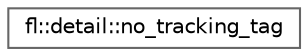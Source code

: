 digraph "Graphical Class Hierarchy"
{
 // INTERACTIVE_SVG=YES
 // LATEX_PDF_SIZE
  bgcolor="transparent";
  edge [fontname=Helvetica,fontsize=10,labelfontname=Helvetica,labelfontsize=10];
  node [fontname=Helvetica,fontsize=10,shape=box,height=0.2,width=0.4];
  rankdir="LR";
  Node0 [id="Node000000",label="fl::detail::no_tracking_tag",height=0.2,width=0.4,color="grey40", fillcolor="white", style="filled",URL="$df/d9e/namespacefl_1_1detail.html#d3/d0f/structfl_1_1detail_1_1no__tracking__tag",tooltip=" "];
}
